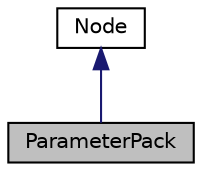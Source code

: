 digraph "ParameterPack"
{
 // LATEX_PDF_SIZE
  bgcolor="transparent";
  edge [fontname="Helvetica",fontsize="10",labelfontname="Helvetica",labelfontsize="10"];
  node [fontname="Helvetica",fontsize="10",shape="box"];
  Node1 [label="ParameterPack",height=0.2,width=0.4,color="black", fillcolor="grey75", style="filled", fontcolor="black",tooltip="An unexpanded parameter pack (either in the expression or type context)."];
  Node2 -> Node1 [dir="back",color="midnightblue",fontsize="10",style="solid",fontname="Helvetica"];
  Node2 [label="Node",height=0.2,width=0.4,color="black",URL="$classNode.html",tooltip=" "];
}
